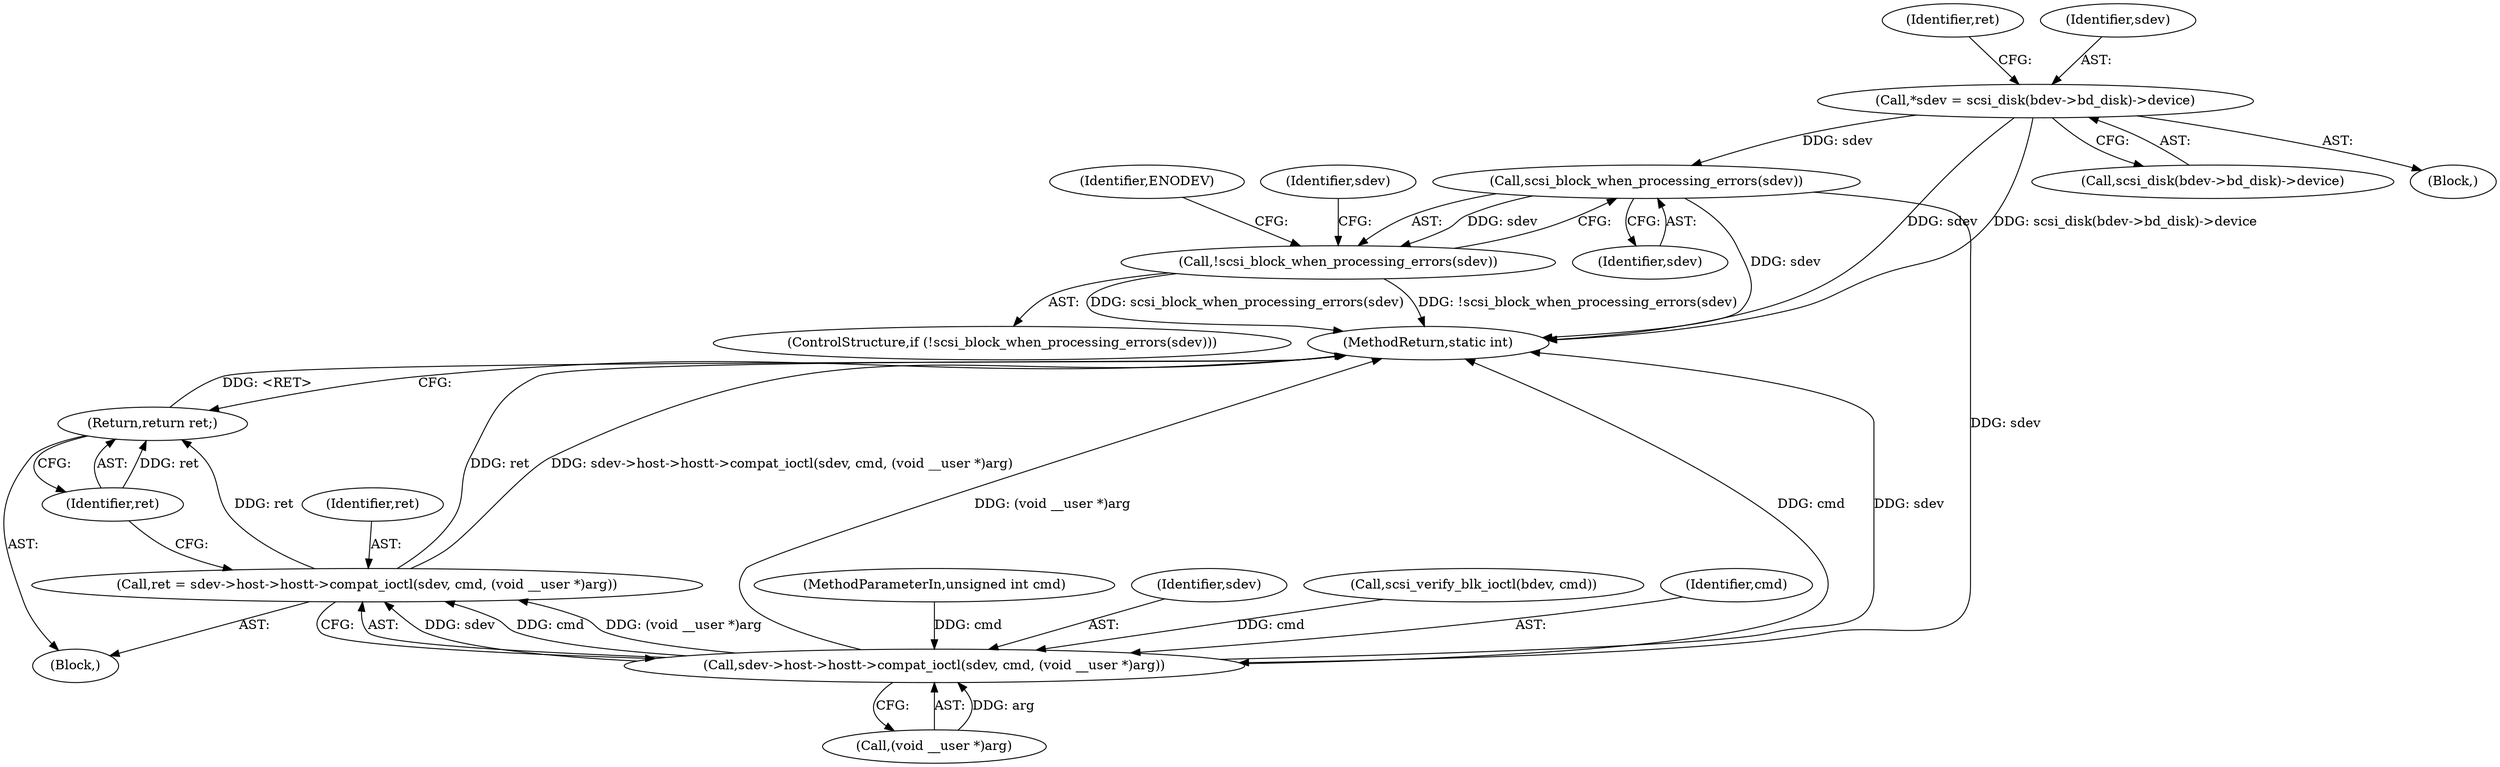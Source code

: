 digraph "0_linux_0bfc96cb77224736dfa35c3c555d37b3646ef35e_0@pointer" {
"1000131" [label="(Call,scsi_block_when_processing_errors(sdev))"];
"1000109" [label="(Call,*sdev = scsi_disk(bdev->bd_disk)->device)"];
"1000130" [label="(Call,!scsi_block_when_processing_errors(sdev))"];
"1000147" [label="(Call,sdev->host->hostt->compat_ioctl(sdev, cmd, (void __user *)arg))"];
"1000145" [label="(Call,ret = sdev->host->hostt->compat_ioctl(sdev, cmd, (void __user *)arg))"];
"1000153" [label="(Return,return ret;)"];
"1000105" [label="(MethodParameterIn,unsigned int cmd)"];
"1000130" [label="(Call,!scsi_block_when_processing_errors(sdev))"];
"1000146" [label="(Identifier,ret)"];
"1000131" [label="(Call,scsi_block_when_processing_errors(sdev))"];
"1000145" [label="(Call,ret = sdev->host->hostt->compat_ioctl(sdev, cmd, (void __user *)arg))"];
"1000140" [label="(Identifier,sdev)"];
"1000119" [label="(Identifier,ret)"];
"1000150" [label="(Call,(void __user *)arg)"];
"1000144" [label="(Block,)"];
"1000147" [label="(Call,sdev->host->hostt->compat_ioctl(sdev, cmd, (void __user *)arg))"];
"1000148" [label="(Identifier,sdev)"];
"1000132" [label="(Identifier,sdev)"];
"1000111" [label="(Call,scsi_disk(bdev->bd_disk)->device)"];
"1000135" [label="(Identifier,ENODEV)"];
"1000109" [label="(Call,*sdev = scsi_disk(bdev->bd_disk)->device)"];
"1000158" [label="(MethodReturn,static int)"];
"1000153" [label="(Return,return ret;)"];
"1000120" [label="(Call,scsi_verify_blk_ioctl(bdev, cmd))"];
"1000149" [label="(Identifier,cmd)"];
"1000110" [label="(Identifier,sdev)"];
"1000107" [label="(Block,)"];
"1000129" [label="(ControlStructure,if (!scsi_block_when_processing_errors(sdev)))"];
"1000154" [label="(Identifier,ret)"];
"1000131" -> "1000130"  [label="AST: "];
"1000131" -> "1000132"  [label="CFG: "];
"1000132" -> "1000131"  [label="AST: "];
"1000130" -> "1000131"  [label="CFG: "];
"1000131" -> "1000158"  [label="DDG: sdev"];
"1000131" -> "1000130"  [label="DDG: sdev"];
"1000109" -> "1000131"  [label="DDG: sdev"];
"1000131" -> "1000147"  [label="DDG: sdev"];
"1000109" -> "1000107"  [label="AST: "];
"1000109" -> "1000111"  [label="CFG: "];
"1000110" -> "1000109"  [label="AST: "];
"1000111" -> "1000109"  [label="AST: "];
"1000119" -> "1000109"  [label="CFG: "];
"1000109" -> "1000158"  [label="DDG: sdev"];
"1000109" -> "1000158"  [label="DDG: scsi_disk(bdev->bd_disk)->device"];
"1000130" -> "1000129"  [label="AST: "];
"1000135" -> "1000130"  [label="CFG: "];
"1000140" -> "1000130"  [label="CFG: "];
"1000130" -> "1000158"  [label="DDG: !scsi_block_when_processing_errors(sdev)"];
"1000130" -> "1000158"  [label="DDG: scsi_block_when_processing_errors(sdev)"];
"1000147" -> "1000145"  [label="AST: "];
"1000147" -> "1000150"  [label="CFG: "];
"1000148" -> "1000147"  [label="AST: "];
"1000149" -> "1000147"  [label="AST: "];
"1000150" -> "1000147"  [label="AST: "];
"1000145" -> "1000147"  [label="CFG: "];
"1000147" -> "1000158"  [label="DDG: (void __user *)arg"];
"1000147" -> "1000158"  [label="DDG: cmd"];
"1000147" -> "1000158"  [label="DDG: sdev"];
"1000147" -> "1000145"  [label="DDG: sdev"];
"1000147" -> "1000145"  [label="DDG: cmd"];
"1000147" -> "1000145"  [label="DDG: (void __user *)arg"];
"1000120" -> "1000147"  [label="DDG: cmd"];
"1000105" -> "1000147"  [label="DDG: cmd"];
"1000150" -> "1000147"  [label="DDG: arg"];
"1000145" -> "1000144"  [label="AST: "];
"1000146" -> "1000145"  [label="AST: "];
"1000154" -> "1000145"  [label="CFG: "];
"1000145" -> "1000158"  [label="DDG: ret"];
"1000145" -> "1000158"  [label="DDG: sdev->host->hostt->compat_ioctl(sdev, cmd, (void __user *)arg)"];
"1000145" -> "1000153"  [label="DDG: ret"];
"1000153" -> "1000144"  [label="AST: "];
"1000153" -> "1000154"  [label="CFG: "];
"1000154" -> "1000153"  [label="AST: "];
"1000158" -> "1000153"  [label="CFG: "];
"1000153" -> "1000158"  [label="DDG: <RET>"];
"1000154" -> "1000153"  [label="DDG: ret"];
}
